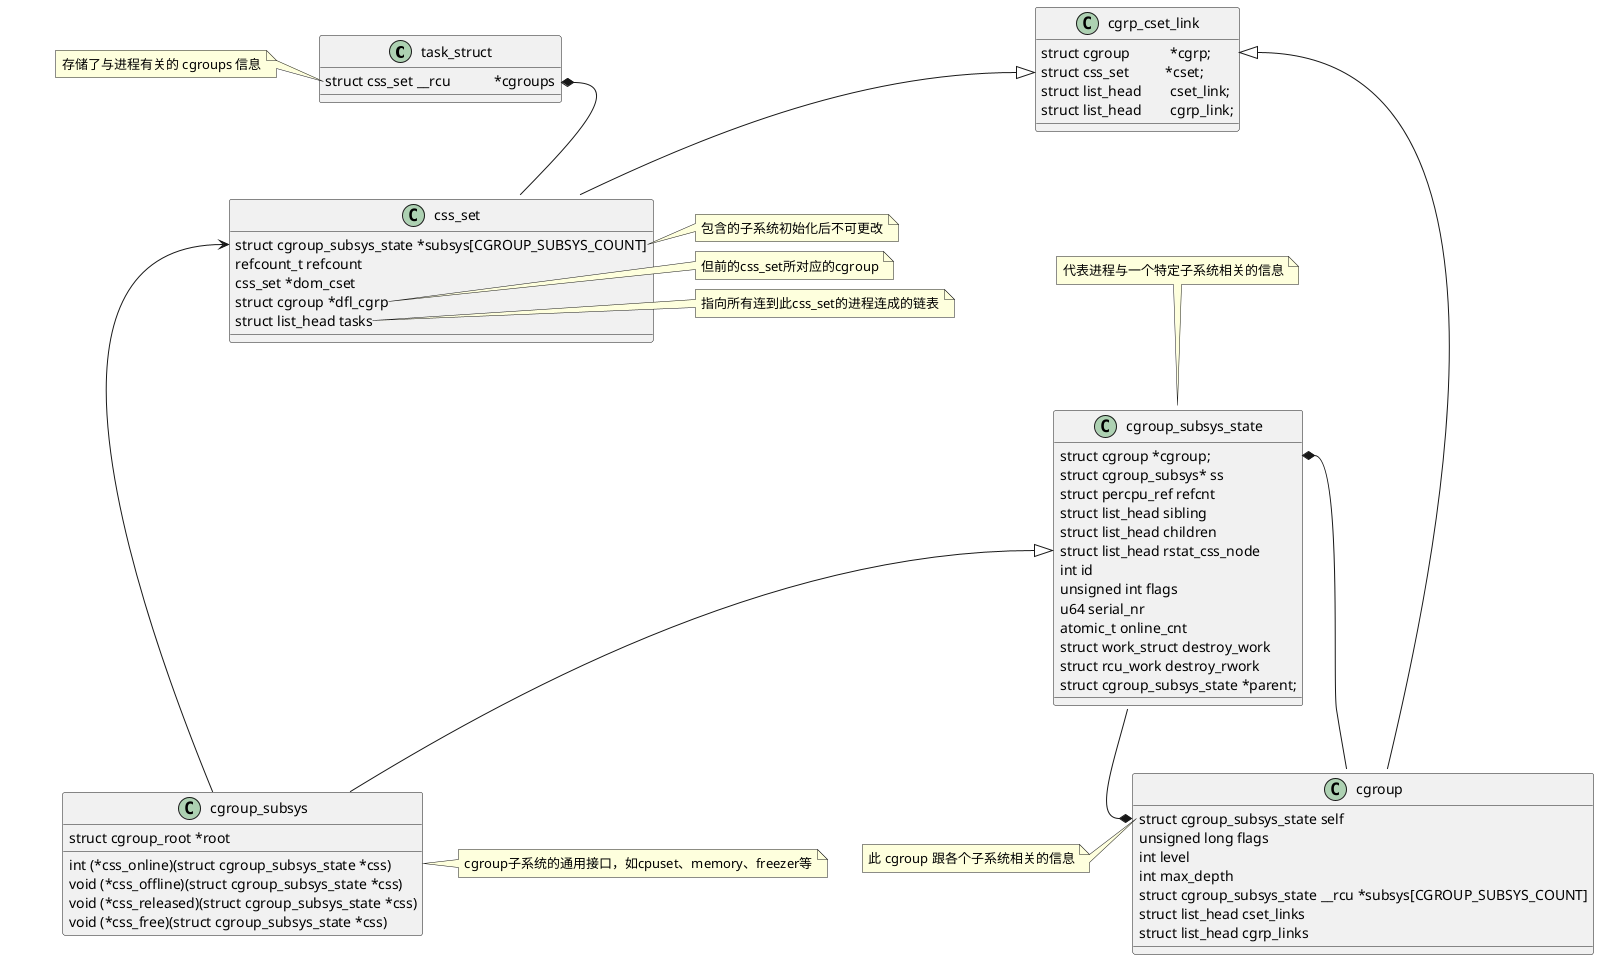 @startuml
' left to right direction

class task_struct {
    struct css_set __rcu            *cgroups
}
note left of task_struct::cgroups
    存储了与进程有关的 cgroups 信息
end note

class cgroup {
    struct cgroup_subsys_state self
    unsigned long flags           
    int level
    int max_depth
    struct cgroup_subsys_state __rcu *subsys[CGROUP_SUBSYS_COUNT]
    struct list_head cset_links
    struct list_head cgrp_links
}
note left of cgroup::subsys
    此 cgroup 跟各个子系统相关的信息
end note


class cgroup_subsys_state {
    struct cgroup *cgroup;
        struct cgroup_subsys* ss
        struct percpu_ref refcnt
        struct list_head sibling
        struct list_head children
        struct list_head rstat_css_node
        int id
        unsigned int flags
        u64 serial_nr
        atomic_t online_cnt
        struct work_struct destroy_work
        struct rcu_work destroy_rwork
        struct cgroup_subsys_state *parent;
}
note top: 代表进程与一个特定子系统相关的信息

class cgroup_subsys {
    int (*css_online)(struct cgroup_subsys_state *css)
    void (*css_offline)(struct cgroup_subsys_state *css)
    void (*css_released)(struct cgroup_subsys_state *css)
    void (*css_free)(struct cgroup_subsys_state *css)
    struct cgroup_root *root
}
note right: cgroup子系统的通用接口，如cpuset、memory、freezer等


class css_set {
    struct cgroup_subsys_state *subsys[CGROUP_SUBSYS_COUNT]
    refcount_t refcount
    css_set *dom_cset
    struct cgroup *dfl_cgrp
    struct list_head tasks
}

note right of css_set::subsys
    包含的子系统初始化后不可更改
end note

note right of css_set::dfl_cgrp
    但前的css_set所对应的cgroup
end note

note right of css_set::tasks
    指向所有连到此css_set的进程连成的链表
end note


class cgrp_cset_link {
        struct cgroup           *cgrp;
        struct css_set          *cset;
        struct list_head        cset_link;
        struct list_head        cgrp_link;
}



task_struct::cgroups *-- css_set
cgroup::self *-- cgroup_subsys_state
cgroup_subsys_state::cgroup *-- cgroup

cgroup_subsys_state::ss <|-- cgroup_subsys

css_set::subsys <=-- cgroup_subsys

cgrp_cset_link::cgrp <|-- cgroup
cgrp_cset_link::cset <|-- css_set 


@enduml
